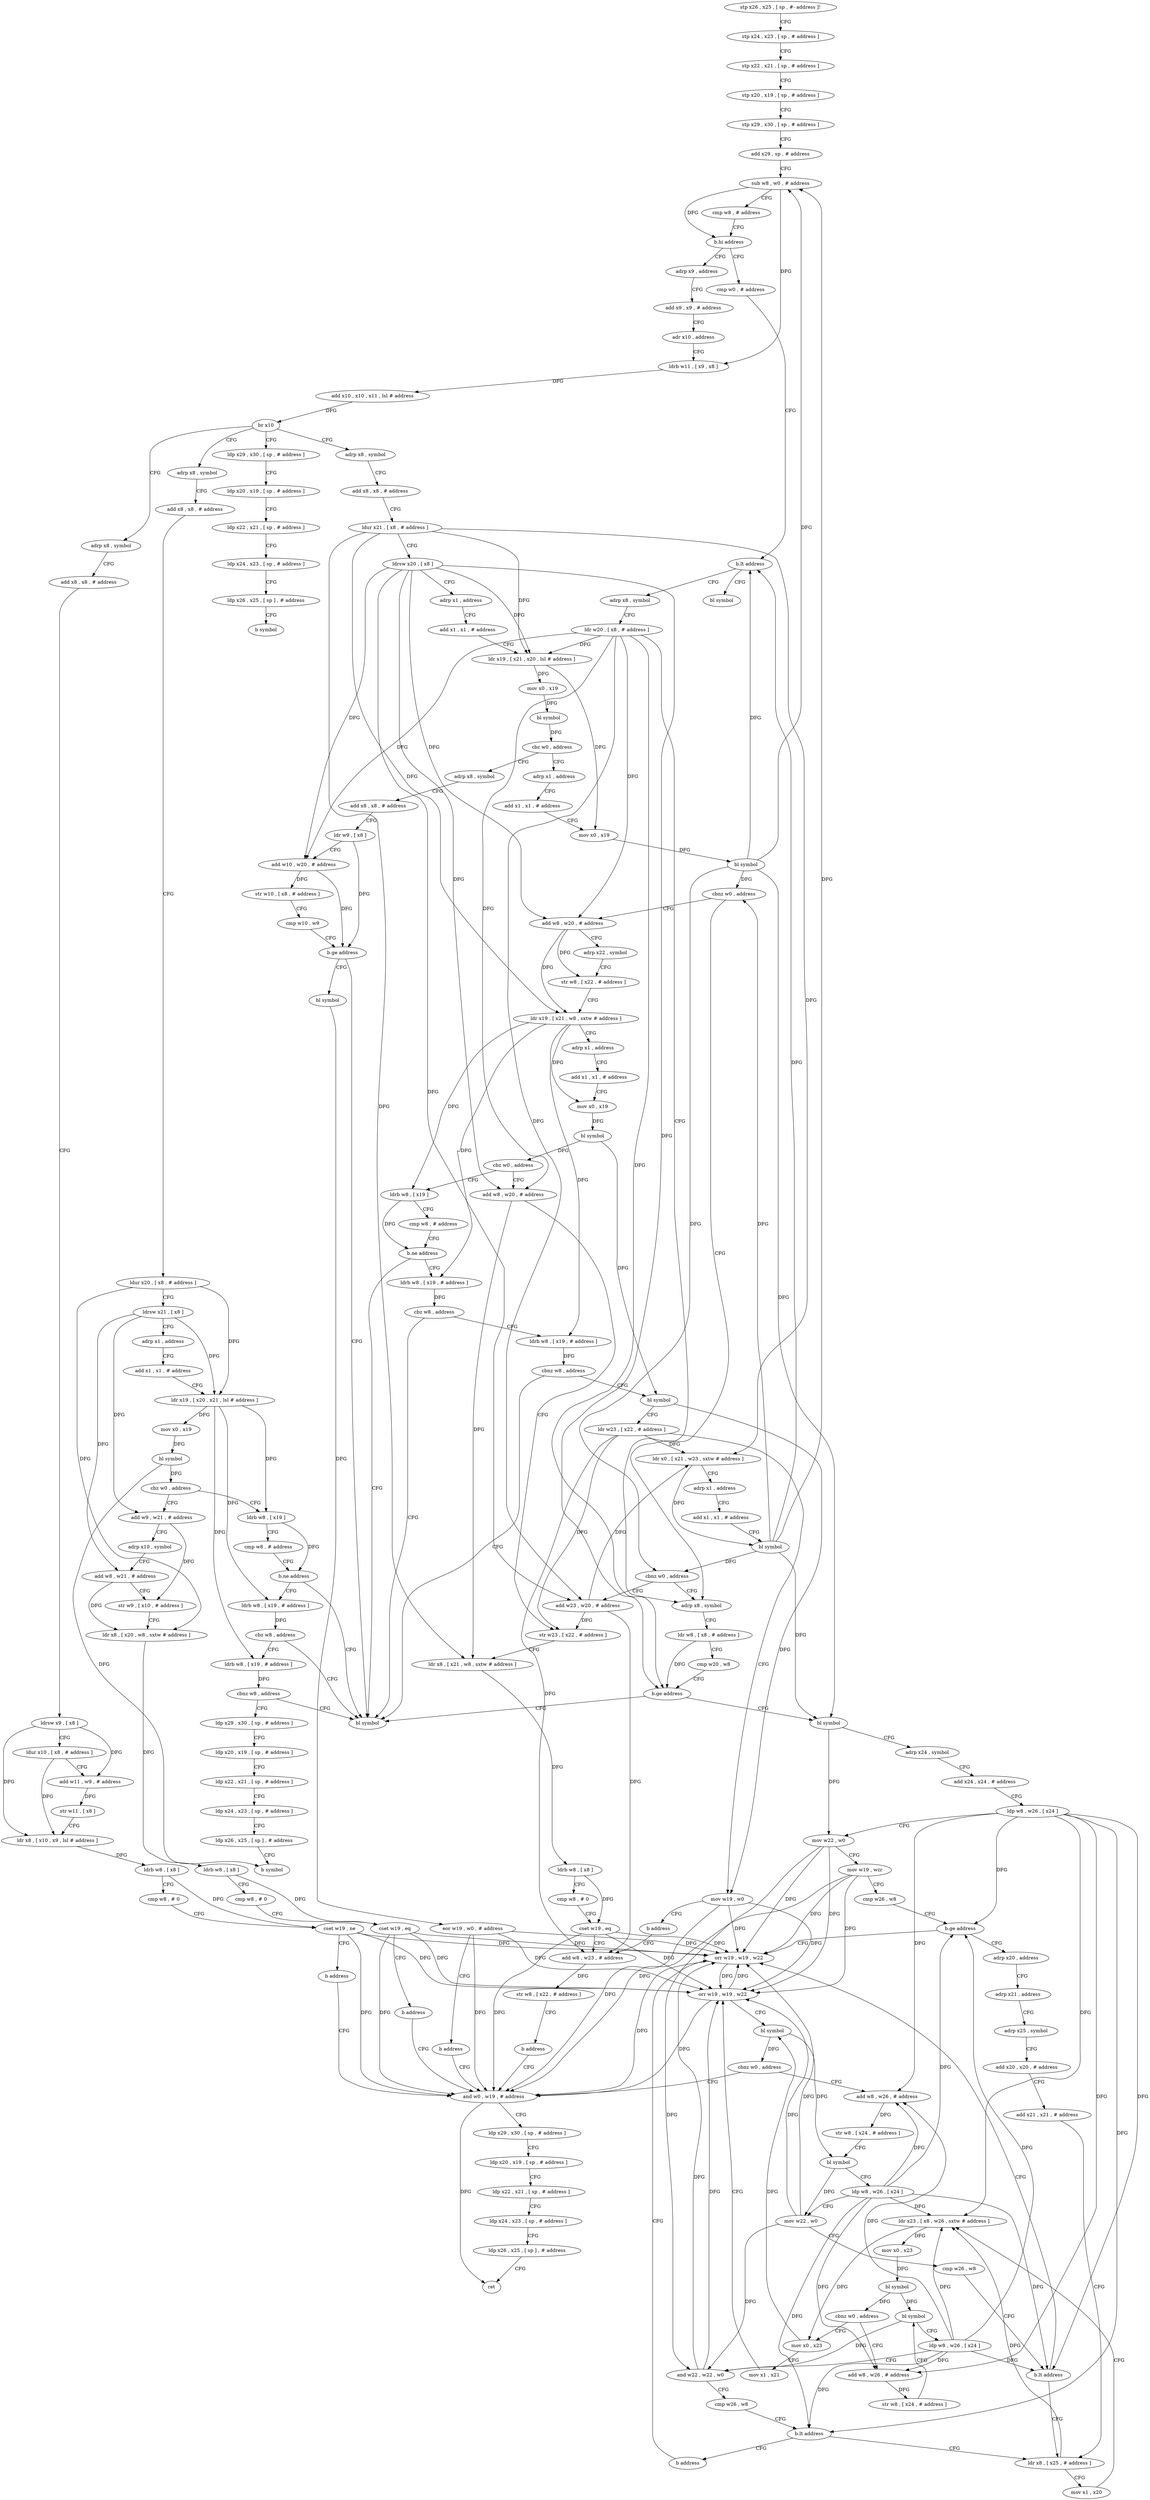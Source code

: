 digraph "func" {
"4201080" [label = "stp x26 , x25 , [ sp , #- address ]!" ]
"4201084" [label = "stp x24 , x23 , [ sp , # address ]" ]
"4201088" [label = "stp x22 , x21 , [ sp , # address ]" ]
"4201092" [label = "stp x20 , x19 , [ sp , # address ]" ]
"4201096" [label = "stp x29 , x30 , [ sp , # address ]" ]
"4201100" [label = "add x29 , sp , # address" ]
"4201104" [label = "sub w8 , w0 , # address" ]
"4201108" [label = "cmp w8 , # address" ]
"4201112" [label = "b.hi address" ]
"4201464" [label = "cmp w0 , # address" ]
"4201116" [label = "adrp x9 , address" ]
"4201468" [label = "b.lt address" ]
"4201800" [label = "bl symbol" ]
"4201472" [label = "adrp x8 , symbol" ]
"4201120" [label = "add x9 , x9 , # address" ]
"4201124" [label = "adr x10 , address" ]
"4201128" [label = "ldrb w11 , [ x9 , x8 ]" ]
"4201132" [label = "add x10 , x10 , x11 , lsl # address" ]
"4201136" [label = "br x10" ]
"4201140" [label = "adrp x8 , symbol" ]
"4201184" [label = "ldp x29 , x30 , [ sp , # address ]" ]
"4201208" [label = "adrp x8 , symbol" ]
"4201372" [label = "adrp x8 , symbol" ]
"4201476" [label = "ldr w20 , [ x8 , # address ]" ]
"4201480" [label = "adrp x8 , symbol" ]
"4201144" [label = "add x8 , x8 , # address" ]
"4201148" [label = "ldrsw x9 , [ x8 ]" ]
"4201152" [label = "ldur x10 , [ x8 , # address ]" ]
"4201156" [label = "add w11 , w9 , # address" ]
"4201160" [label = "str w11 , [ x8 ]" ]
"4201164" [label = "ldr x8 , [ x10 , x9 , lsl # address ]" ]
"4201168" [label = "ldrb w8 , [ x8 ]" ]
"4201172" [label = "cmp w8 , # 0" ]
"4201176" [label = "cset w19 , ne" ]
"4201180" [label = "b address" ]
"4201656" [label = "and w0 , w19 , # address" ]
"4201188" [label = "ldp x20 , x19 , [ sp , # address ]" ]
"4201192" [label = "ldp x22 , x21 , [ sp , # address ]" ]
"4201196" [label = "ldp x24 , x23 , [ sp , # address ]" ]
"4201200" [label = "ldp x26 , x25 , [ sp ] , # address" ]
"4201204" [label = "b symbol" ]
"4201212" [label = "add x8 , x8 , # address" ]
"4201216" [label = "ldur x21 , [ x8 , # address ]" ]
"4201220" [label = "ldrsw x20 , [ x8 ]" ]
"4201224" [label = "adrp x1 , address" ]
"4201228" [label = "add x1 , x1 , # address" ]
"4201232" [label = "ldr x19 , [ x21 , x20 , lsl # address ]" ]
"4201236" [label = "mov x0 , x19" ]
"4201240" [label = "bl symbol" ]
"4201244" [label = "cbz w0 , address" ]
"4201684" [label = "adrp x8 , symbol" ]
"4201248" [label = "adrp x1 , address" ]
"4201376" [label = "add x8 , x8 , # address" ]
"4201380" [label = "ldur x20 , [ x8 , # address ]" ]
"4201384" [label = "ldrsw x21 , [ x8 ]" ]
"4201388" [label = "adrp x1 , address" ]
"4201392" [label = "add x1 , x1 , # address" ]
"4201396" [label = "ldr x19 , [ x20 , x21 , lsl # address ]" ]
"4201400" [label = "mov x0 , x19" ]
"4201404" [label = "bl symbol" ]
"4201408" [label = "cbz w0 , address" ]
"4201724" [label = "add w9 , w21 , # address" ]
"4201412" [label = "ldrb w8 , [ x19 ]" ]
"4201796" [label = "bl symbol" ]
"4201496" [label = "bl symbol" ]
"4201500" [label = "adrp x24 , symbol" ]
"4201504" [label = "add x24 , x24 , # address" ]
"4201508" [label = "ldp w8 , w26 , [ x24 ]" ]
"4201512" [label = "mov w22 , w0" ]
"4201516" [label = "mov w19 , wzr" ]
"4201520" [label = "cmp w26 , w8" ]
"4201524" [label = "b.ge address" ]
"4201652" [label = "orr w19 , w19 , w22" ]
"4201528" [label = "adrp x20 , address" ]
"4201660" [label = "ldp x29 , x30 , [ sp , # address ]" ]
"4201664" [label = "ldp x20 , x19 , [ sp , # address ]" ]
"4201668" [label = "ldp x22 , x21 , [ sp , # address ]" ]
"4201672" [label = "ldp x24 , x23 , [ sp , # address ]" ]
"4201676" [label = "ldp x26 , x25 , [ sp ] , # address" ]
"4201680" [label = "ret" ]
"4201688" [label = "add x8 , x8 , # address" ]
"4201692" [label = "ldr w9 , [ x8 ]" ]
"4201696" [label = "add w10 , w20 , # address" ]
"4201700" [label = "str w10 , [ x8 , # address ]" ]
"4201704" [label = "cmp w10 , w9" ]
"4201708" [label = "b.ge address" ]
"4201712" [label = "bl symbol" ]
"4201252" [label = "add x1 , x1 , # address" ]
"4201256" [label = "mov x0 , x19" ]
"4201260" [label = "bl symbol" ]
"4201264" [label = "cbnz w0 , address" ]
"4201268" [label = "add w23 , w20 , # address" ]
"4201728" [label = "adrp x10 , symbol" ]
"4201732" [label = "add w8 , w21 , # address" ]
"4201736" [label = "str w9 , [ x10 , # address ]" ]
"4201740" [label = "ldr x8 , [ x20 , w8 , sxtw # address ]" ]
"4201744" [label = "ldrb w8 , [ x8 ]" ]
"4201748" [label = "cmp w8 , # 0" ]
"4201752" [label = "cset w19 , eq" ]
"4201756" [label = "b address" ]
"4201416" [label = "cmp w8 , # address" ]
"4201420" [label = "b.ne address" ]
"4201424" [label = "ldrb w8 , [ x19 , # address ]" ]
"4201532" [label = "adrp x21 , address" ]
"4201536" [label = "adrp x25 , symbol" ]
"4201540" [label = "add x20 , x20 , # address" ]
"4201544" [label = "add x21 , x21 , # address" ]
"4201548" [label = "ldr x8 , [ x25 , # address ]" ]
"4201716" [label = "eor w19 , w0 , # address" ]
"4201720" [label = "b address" ]
"4201484" [label = "ldr w8 , [ x8 , # address ]" ]
"4201488" [label = "cmp w20 , w8" ]
"4201492" [label = "b.ge address" ]
"4201272" [label = "ldr x0 , [ x21 , w23 , sxtw # address ]" ]
"4201276" [label = "adrp x1 , address" ]
"4201280" [label = "add x1 , x1 , # address" ]
"4201284" [label = "bl symbol" ]
"4201288" [label = "cbnz w0 , address" ]
"4201292" [label = "add w8 , w20 , # address" ]
"4201428" [label = "cbz w8 , address" ]
"4201432" [label = "ldrb w8 , [ x19 , # address ]" ]
"4201604" [label = "mov x0 , x23" ]
"4201608" [label = "mov x1 , x21" ]
"4201612" [label = "orr w19 , w19 , w22" ]
"4201616" [label = "bl symbol" ]
"4201620" [label = "cbnz w0 , address" ]
"4201624" [label = "add w8 , w26 , # address" ]
"4201572" [label = "add w8 , w26 , # address" ]
"4201576" [label = "str w8 , [ x24 , # address ]" ]
"4201580" [label = "bl symbol" ]
"4201584" [label = "ldp w8 , w26 , [ x24 ]" ]
"4201588" [label = "and w22 , w22 , w0" ]
"4201592" [label = "cmp w26 , w8" ]
"4201596" [label = "b.lt address" ]
"4201600" [label = "b address" ]
"4201296" [label = "adrp x22 , symbol" ]
"4201300" [label = "str w8 , [ x22 , # address ]" ]
"4201304" [label = "ldr x19 , [ x21 , w8 , sxtw # address ]" ]
"4201308" [label = "adrp x1 , address" ]
"4201312" [label = "add x1 , x1 , # address" ]
"4201316" [label = "mov x0 , x19" ]
"4201320" [label = "bl symbol" ]
"4201324" [label = "cbz w0 , address" ]
"4201760" [label = "add w8 , w20 , # address" ]
"4201328" [label = "ldrb w8 , [ x19 ]" ]
"4201436" [label = "cbnz w8 , address" ]
"4201440" [label = "ldp x29 , x30 , [ sp , # address ]" ]
"4201628" [label = "str w8 , [ x24 , # address ]" ]
"4201632" [label = "bl symbol" ]
"4201636" [label = "ldp w8 , w26 , [ x24 ]" ]
"4201640" [label = "mov w22 , w0" ]
"4201644" [label = "cmp w26 , w8" ]
"4201648" [label = "b.lt address" ]
"4201552" [label = "mov x1 , x20" ]
"4201556" [label = "ldr x23 , [ x8 , w26 , sxtw # address ]" ]
"4201560" [label = "mov x0 , x23" ]
"4201564" [label = "bl symbol" ]
"4201568" [label = "cbnz w0 , address" ]
"4201764" [label = "str w23 , [ x22 , # address ]" ]
"4201768" [label = "ldr x8 , [ x21 , w8 , sxtw # address ]" ]
"4201772" [label = "ldrb w8 , [ x8 ]" ]
"4201776" [label = "cmp w8 , # 0" ]
"4201780" [label = "cset w19 , eq" ]
"4201784" [label = "add w8 , w23 , # address" ]
"4201332" [label = "cmp w8 , # address" ]
"4201336" [label = "b.ne address" ]
"4201340" [label = "ldrb w8 , [ x19 , # address ]" ]
"4201444" [label = "ldp x20 , x19 , [ sp , # address ]" ]
"4201448" [label = "ldp x22 , x21 , [ sp , # address ]" ]
"4201452" [label = "ldp x24 , x23 , [ sp , # address ]" ]
"4201456" [label = "ldp x26 , x25 , [ sp ] , # address" ]
"4201460" [label = "b symbol" ]
"4201344" [label = "cbz w8 , address" ]
"4201348" [label = "ldrb w8 , [ x19 , # address ]" ]
"4201352" [label = "cbnz w8 , address" ]
"4201356" [label = "bl symbol" ]
"4201360" [label = "ldr w23 , [ x22 , # address ]" ]
"4201364" [label = "mov w19 , w0" ]
"4201368" [label = "b address" ]
"4201788" [label = "str w8 , [ x22 , # address ]" ]
"4201792" [label = "b address" ]
"4201080" -> "4201084" [ label = "CFG" ]
"4201084" -> "4201088" [ label = "CFG" ]
"4201088" -> "4201092" [ label = "CFG" ]
"4201092" -> "4201096" [ label = "CFG" ]
"4201096" -> "4201100" [ label = "CFG" ]
"4201100" -> "4201104" [ label = "CFG" ]
"4201104" -> "4201108" [ label = "CFG" ]
"4201104" -> "4201112" [ label = "DFG" ]
"4201104" -> "4201128" [ label = "DFG" ]
"4201108" -> "4201112" [ label = "CFG" ]
"4201112" -> "4201464" [ label = "CFG" ]
"4201112" -> "4201116" [ label = "CFG" ]
"4201464" -> "4201468" [ label = "CFG" ]
"4201116" -> "4201120" [ label = "CFG" ]
"4201468" -> "4201800" [ label = "CFG" ]
"4201468" -> "4201472" [ label = "CFG" ]
"4201472" -> "4201476" [ label = "CFG" ]
"4201120" -> "4201124" [ label = "CFG" ]
"4201124" -> "4201128" [ label = "CFG" ]
"4201128" -> "4201132" [ label = "DFG" ]
"4201132" -> "4201136" [ label = "DFG" ]
"4201136" -> "4201140" [ label = "CFG" ]
"4201136" -> "4201184" [ label = "CFG" ]
"4201136" -> "4201208" [ label = "CFG" ]
"4201136" -> "4201372" [ label = "CFG" ]
"4201140" -> "4201144" [ label = "CFG" ]
"4201184" -> "4201188" [ label = "CFG" ]
"4201208" -> "4201212" [ label = "CFG" ]
"4201372" -> "4201376" [ label = "CFG" ]
"4201476" -> "4201480" [ label = "CFG" ]
"4201476" -> "4201232" [ label = "DFG" ]
"4201476" -> "4201492" [ label = "DFG" ]
"4201476" -> "4201696" [ label = "DFG" ]
"4201476" -> "4201268" [ label = "DFG" ]
"4201476" -> "4201292" [ label = "DFG" ]
"4201476" -> "4201760" [ label = "DFG" ]
"4201480" -> "4201484" [ label = "CFG" ]
"4201144" -> "4201148" [ label = "CFG" ]
"4201148" -> "4201152" [ label = "CFG" ]
"4201148" -> "4201156" [ label = "DFG" ]
"4201148" -> "4201164" [ label = "DFG" ]
"4201152" -> "4201156" [ label = "CFG" ]
"4201152" -> "4201164" [ label = "DFG" ]
"4201156" -> "4201160" [ label = "DFG" ]
"4201160" -> "4201164" [ label = "CFG" ]
"4201164" -> "4201168" [ label = "DFG" ]
"4201168" -> "4201172" [ label = "CFG" ]
"4201168" -> "4201176" [ label = "DFG" ]
"4201172" -> "4201176" [ label = "CFG" ]
"4201176" -> "4201180" [ label = "CFG" ]
"4201176" -> "4201652" [ label = "DFG" ]
"4201176" -> "4201656" [ label = "DFG" ]
"4201176" -> "4201612" [ label = "DFG" ]
"4201180" -> "4201656" [ label = "CFG" ]
"4201656" -> "4201660" [ label = "CFG" ]
"4201656" -> "4201680" [ label = "DFG" ]
"4201188" -> "4201192" [ label = "CFG" ]
"4201192" -> "4201196" [ label = "CFG" ]
"4201196" -> "4201200" [ label = "CFG" ]
"4201200" -> "4201204" [ label = "CFG" ]
"4201212" -> "4201216" [ label = "CFG" ]
"4201216" -> "4201220" [ label = "CFG" ]
"4201216" -> "4201232" [ label = "DFG" ]
"4201216" -> "4201272" [ label = "DFG" ]
"4201216" -> "4201304" [ label = "DFG" ]
"4201216" -> "4201768" [ label = "DFG" ]
"4201220" -> "4201224" [ label = "CFG" ]
"4201220" -> "4201232" [ label = "DFG" ]
"4201220" -> "4201492" [ label = "DFG" ]
"4201220" -> "4201696" [ label = "DFG" ]
"4201220" -> "4201268" [ label = "DFG" ]
"4201220" -> "4201292" [ label = "DFG" ]
"4201220" -> "4201760" [ label = "DFG" ]
"4201224" -> "4201228" [ label = "CFG" ]
"4201228" -> "4201232" [ label = "CFG" ]
"4201232" -> "4201236" [ label = "DFG" ]
"4201232" -> "4201256" [ label = "DFG" ]
"4201236" -> "4201240" [ label = "DFG" ]
"4201240" -> "4201244" [ label = "DFG" ]
"4201244" -> "4201684" [ label = "CFG" ]
"4201244" -> "4201248" [ label = "CFG" ]
"4201684" -> "4201688" [ label = "CFG" ]
"4201248" -> "4201252" [ label = "CFG" ]
"4201376" -> "4201380" [ label = "CFG" ]
"4201380" -> "4201384" [ label = "CFG" ]
"4201380" -> "4201396" [ label = "DFG" ]
"4201380" -> "4201740" [ label = "DFG" ]
"4201384" -> "4201388" [ label = "CFG" ]
"4201384" -> "4201396" [ label = "DFG" ]
"4201384" -> "4201724" [ label = "DFG" ]
"4201384" -> "4201732" [ label = "DFG" ]
"4201388" -> "4201392" [ label = "CFG" ]
"4201392" -> "4201396" [ label = "CFG" ]
"4201396" -> "4201400" [ label = "DFG" ]
"4201396" -> "4201412" [ label = "DFG" ]
"4201396" -> "4201424" [ label = "DFG" ]
"4201396" -> "4201432" [ label = "DFG" ]
"4201400" -> "4201404" [ label = "DFG" ]
"4201404" -> "4201408" [ label = "DFG" ]
"4201404" -> "4201460" [ label = "DFG" ]
"4201408" -> "4201724" [ label = "CFG" ]
"4201408" -> "4201412" [ label = "CFG" ]
"4201724" -> "4201728" [ label = "CFG" ]
"4201724" -> "4201736" [ label = "DFG" ]
"4201412" -> "4201416" [ label = "CFG" ]
"4201412" -> "4201420" [ label = "DFG" ]
"4201496" -> "4201500" [ label = "CFG" ]
"4201496" -> "4201512" [ label = "DFG" ]
"4201500" -> "4201504" [ label = "CFG" ]
"4201504" -> "4201508" [ label = "CFG" ]
"4201508" -> "4201512" [ label = "CFG" ]
"4201508" -> "4201524" [ label = "DFG" ]
"4201508" -> "4201556" [ label = "DFG" ]
"4201508" -> "4201572" [ label = "DFG" ]
"4201508" -> "4201596" [ label = "DFG" ]
"4201508" -> "4201624" [ label = "DFG" ]
"4201508" -> "4201648" [ label = "DFG" ]
"4201512" -> "4201516" [ label = "CFG" ]
"4201512" -> "4201652" [ label = "DFG" ]
"4201512" -> "4201612" [ label = "DFG" ]
"4201512" -> "4201588" [ label = "DFG" ]
"4201516" -> "4201520" [ label = "CFG" ]
"4201516" -> "4201652" [ label = "DFG" ]
"4201516" -> "4201656" [ label = "DFG" ]
"4201516" -> "4201612" [ label = "DFG" ]
"4201520" -> "4201524" [ label = "CFG" ]
"4201524" -> "4201652" [ label = "CFG" ]
"4201524" -> "4201528" [ label = "CFG" ]
"4201652" -> "4201656" [ label = "DFG" ]
"4201652" -> "4201612" [ label = "DFG" ]
"4201528" -> "4201532" [ label = "CFG" ]
"4201660" -> "4201664" [ label = "CFG" ]
"4201664" -> "4201668" [ label = "CFG" ]
"4201668" -> "4201672" [ label = "CFG" ]
"4201672" -> "4201676" [ label = "CFG" ]
"4201676" -> "4201680" [ label = "CFG" ]
"4201688" -> "4201692" [ label = "CFG" ]
"4201692" -> "4201696" [ label = "CFG" ]
"4201692" -> "4201708" [ label = "DFG" ]
"4201696" -> "4201700" [ label = "DFG" ]
"4201696" -> "4201708" [ label = "DFG" ]
"4201700" -> "4201704" [ label = "CFG" ]
"4201704" -> "4201708" [ label = "CFG" ]
"4201708" -> "4201796" [ label = "CFG" ]
"4201708" -> "4201712" [ label = "CFG" ]
"4201712" -> "4201716" [ label = "DFG" ]
"4201252" -> "4201256" [ label = "CFG" ]
"4201256" -> "4201260" [ label = "DFG" ]
"4201260" -> "4201264" [ label = "DFG" ]
"4201260" -> "4201104" [ label = "DFG" ]
"4201260" -> "4201468" [ label = "DFG" ]
"4201260" -> "4201496" [ label = "DFG" ]
"4201260" -> "4201288" [ label = "DFG" ]
"4201264" -> "4201480" [ label = "CFG" ]
"4201264" -> "4201268" [ label = "CFG" ]
"4201268" -> "4201272" [ label = "DFG" ]
"4201268" -> "4201764" [ label = "DFG" ]
"4201268" -> "4201784" [ label = "DFG" ]
"4201728" -> "4201732" [ label = "CFG" ]
"4201732" -> "4201736" [ label = "CFG" ]
"4201732" -> "4201740" [ label = "DFG" ]
"4201736" -> "4201740" [ label = "CFG" ]
"4201740" -> "4201744" [ label = "DFG" ]
"4201744" -> "4201748" [ label = "CFG" ]
"4201744" -> "4201752" [ label = "DFG" ]
"4201748" -> "4201752" [ label = "CFG" ]
"4201752" -> "4201756" [ label = "CFG" ]
"4201752" -> "4201652" [ label = "DFG" ]
"4201752" -> "4201656" [ label = "DFG" ]
"4201752" -> "4201612" [ label = "DFG" ]
"4201756" -> "4201656" [ label = "CFG" ]
"4201416" -> "4201420" [ label = "CFG" ]
"4201420" -> "4201796" [ label = "CFG" ]
"4201420" -> "4201424" [ label = "CFG" ]
"4201424" -> "4201428" [ label = "DFG" ]
"4201532" -> "4201536" [ label = "CFG" ]
"4201536" -> "4201540" [ label = "CFG" ]
"4201540" -> "4201544" [ label = "CFG" ]
"4201544" -> "4201548" [ label = "CFG" ]
"4201548" -> "4201552" [ label = "CFG" ]
"4201548" -> "4201556" [ label = "DFG" ]
"4201716" -> "4201720" [ label = "CFG" ]
"4201716" -> "4201652" [ label = "DFG" ]
"4201716" -> "4201656" [ label = "DFG" ]
"4201716" -> "4201612" [ label = "DFG" ]
"4201720" -> "4201656" [ label = "CFG" ]
"4201484" -> "4201488" [ label = "CFG" ]
"4201484" -> "4201492" [ label = "DFG" ]
"4201488" -> "4201492" [ label = "CFG" ]
"4201492" -> "4201796" [ label = "CFG" ]
"4201492" -> "4201496" [ label = "CFG" ]
"4201272" -> "4201276" [ label = "CFG" ]
"4201272" -> "4201284" [ label = "DFG" ]
"4201276" -> "4201280" [ label = "CFG" ]
"4201280" -> "4201284" [ label = "CFG" ]
"4201284" -> "4201288" [ label = "DFG" ]
"4201284" -> "4201104" [ label = "DFG" ]
"4201284" -> "4201468" [ label = "DFG" ]
"4201284" -> "4201264" [ label = "DFG" ]
"4201284" -> "4201496" [ label = "DFG" ]
"4201288" -> "4201480" [ label = "CFG" ]
"4201288" -> "4201292" [ label = "CFG" ]
"4201292" -> "4201296" [ label = "CFG" ]
"4201292" -> "4201300" [ label = "DFG" ]
"4201292" -> "4201304" [ label = "DFG" ]
"4201428" -> "4201796" [ label = "CFG" ]
"4201428" -> "4201432" [ label = "CFG" ]
"4201432" -> "4201436" [ label = "DFG" ]
"4201604" -> "4201608" [ label = "CFG" ]
"4201604" -> "4201616" [ label = "DFG" ]
"4201608" -> "4201612" [ label = "CFG" ]
"4201612" -> "4201616" [ label = "CFG" ]
"4201612" -> "4201656" [ label = "DFG" ]
"4201612" -> "4201652" [ label = "DFG" ]
"4201616" -> "4201620" [ label = "DFG" ]
"4201616" -> "4201632" [ label = "DFG" ]
"4201620" -> "4201656" [ label = "CFG" ]
"4201620" -> "4201624" [ label = "CFG" ]
"4201624" -> "4201628" [ label = "DFG" ]
"4201572" -> "4201576" [ label = "DFG" ]
"4201576" -> "4201580" [ label = "CFG" ]
"4201580" -> "4201584" [ label = "CFG" ]
"4201580" -> "4201588" [ label = "DFG" ]
"4201584" -> "4201588" [ label = "CFG" ]
"4201584" -> "4201556" [ label = "DFG" ]
"4201584" -> "4201572" [ label = "DFG" ]
"4201584" -> "4201596" [ label = "DFG" ]
"4201584" -> "4201524" [ label = "DFG" ]
"4201584" -> "4201624" [ label = "DFG" ]
"4201584" -> "4201648" [ label = "DFG" ]
"4201588" -> "4201592" [ label = "CFG" ]
"4201588" -> "4201652" [ label = "DFG" ]
"4201588" -> "4201612" [ label = "DFG" ]
"4201592" -> "4201596" [ label = "CFG" ]
"4201596" -> "4201548" [ label = "CFG" ]
"4201596" -> "4201600" [ label = "CFG" ]
"4201600" -> "4201652" [ label = "CFG" ]
"4201296" -> "4201300" [ label = "CFG" ]
"4201300" -> "4201304" [ label = "CFG" ]
"4201304" -> "4201308" [ label = "CFG" ]
"4201304" -> "4201316" [ label = "DFG" ]
"4201304" -> "4201328" [ label = "DFG" ]
"4201304" -> "4201340" [ label = "DFG" ]
"4201304" -> "4201348" [ label = "DFG" ]
"4201308" -> "4201312" [ label = "CFG" ]
"4201312" -> "4201316" [ label = "CFG" ]
"4201316" -> "4201320" [ label = "DFG" ]
"4201320" -> "4201324" [ label = "DFG" ]
"4201320" -> "4201356" [ label = "DFG" ]
"4201324" -> "4201760" [ label = "CFG" ]
"4201324" -> "4201328" [ label = "CFG" ]
"4201760" -> "4201764" [ label = "CFG" ]
"4201760" -> "4201768" [ label = "DFG" ]
"4201328" -> "4201332" [ label = "CFG" ]
"4201328" -> "4201336" [ label = "DFG" ]
"4201436" -> "4201796" [ label = "CFG" ]
"4201436" -> "4201440" [ label = "CFG" ]
"4201440" -> "4201444" [ label = "CFG" ]
"4201628" -> "4201632" [ label = "CFG" ]
"4201632" -> "4201636" [ label = "CFG" ]
"4201632" -> "4201640" [ label = "DFG" ]
"4201636" -> "4201640" [ label = "CFG" ]
"4201636" -> "4201556" [ label = "DFG" ]
"4201636" -> "4201572" [ label = "DFG" ]
"4201636" -> "4201624" [ label = "DFG" ]
"4201636" -> "4201648" [ label = "DFG" ]
"4201636" -> "4201524" [ label = "DFG" ]
"4201636" -> "4201596" [ label = "DFG" ]
"4201640" -> "4201644" [ label = "CFG" ]
"4201640" -> "4201652" [ label = "DFG" ]
"4201640" -> "4201612" [ label = "DFG" ]
"4201640" -> "4201588" [ label = "DFG" ]
"4201644" -> "4201648" [ label = "CFG" ]
"4201648" -> "4201548" [ label = "CFG" ]
"4201648" -> "4201652" [ label = "CFG" ]
"4201552" -> "4201556" [ label = "CFG" ]
"4201556" -> "4201560" [ label = "DFG" ]
"4201556" -> "4201604" [ label = "DFG" ]
"4201560" -> "4201564" [ label = "DFG" ]
"4201564" -> "4201568" [ label = "DFG" ]
"4201564" -> "4201580" [ label = "DFG" ]
"4201568" -> "4201604" [ label = "CFG" ]
"4201568" -> "4201572" [ label = "CFG" ]
"4201764" -> "4201768" [ label = "CFG" ]
"4201768" -> "4201772" [ label = "DFG" ]
"4201772" -> "4201776" [ label = "CFG" ]
"4201772" -> "4201780" [ label = "DFG" ]
"4201776" -> "4201780" [ label = "CFG" ]
"4201780" -> "4201784" [ label = "CFG" ]
"4201780" -> "4201656" [ label = "DFG" ]
"4201780" -> "4201652" [ label = "DFG" ]
"4201780" -> "4201612" [ label = "DFG" ]
"4201784" -> "4201788" [ label = "DFG" ]
"4201332" -> "4201336" [ label = "CFG" ]
"4201336" -> "4201796" [ label = "CFG" ]
"4201336" -> "4201340" [ label = "CFG" ]
"4201340" -> "4201344" [ label = "DFG" ]
"4201444" -> "4201448" [ label = "CFG" ]
"4201448" -> "4201452" [ label = "CFG" ]
"4201452" -> "4201456" [ label = "CFG" ]
"4201456" -> "4201460" [ label = "CFG" ]
"4201344" -> "4201796" [ label = "CFG" ]
"4201344" -> "4201348" [ label = "CFG" ]
"4201348" -> "4201352" [ label = "DFG" ]
"4201352" -> "4201796" [ label = "CFG" ]
"4201352" -> "4201356" [ label = "CFG" ]
"4201356" -> "4201360" [ label = "CFG" ]
"4201356" -> "4201364" [ label = "DFG" ]
"4201360" -> "4201364" [ label = "CFG" ]
"4201360" -> "4201272" [ label = "DFG" ]
"4201360" -> "4201764" [ label = "DFG" ]
"4201360" -> "4201784" [ label = "DFG" ]
"4201364" -> "4201368" [ label = "CFG" ]
"4201364" -> "4201656" [ label = "DFG" ]
"4201364" -> "4201652" [ label = "DFG" ]
"4201364" -> "4201612" [ label = "DFG" ]
"4201368" -> "4201784" [ label = "CFG" ]
"4201788" -> "4201792" [ label = "CFG" ]
"4201792" -> "4201656" [ label = "CFG" ]
}

